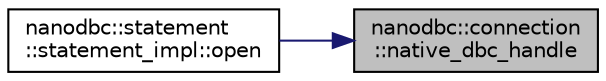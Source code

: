 digraph "nanodbc::connection::native_dbc_handle"
{
 // LATEX_PDF_SIZE
  edge [fontname="Helvetica",fontsize="10",labelfontname="Helvetica",labelfontsize="10"];
  node [fontname="Helvetica",fontsize="10",shape=record];
  rankdir="RL";
  Node46 [label="nanodbc::connection\l::native_dbc_handle",height=0.2,width=0.4,color="black", fillcolor="grey75", style="filled", fontcolor="black",tooltip="Returns the native ODBC database connection handle."];
  Node46 -> Node47 [dir="back",color="midnightblue",fontsize="10",style="solid",fontname="Helvetica"];
  Node47 [label="nanodbc::statement\l::statement_impl::open",height=0.2,width=0.4,color="black", fillcolor="white", style="filled",URL="$classnanodbc_1_1statement_1_1statement__impl.html#a255fc9eb5a4ded633b7ee24fbf45a957",tooltip=" "];
}

